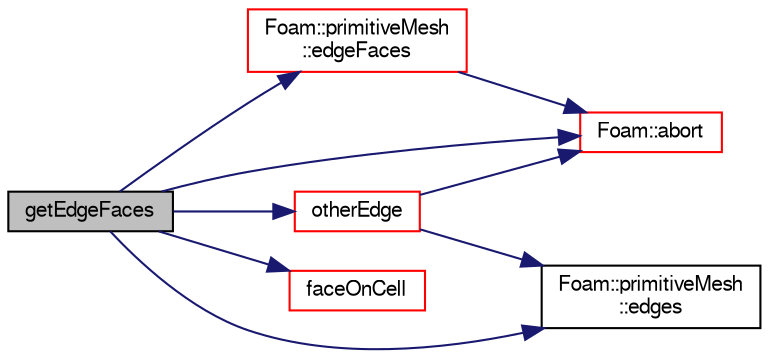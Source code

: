 digraph "getEdgeFaces"
{
  bgcolor="transparent";
  edge [fontname="FreeSans",fontsize="10",labelfontname="FreeSans",labelfontsize="10"];
  node [fontname="FreeSans",fontsize="10",shape=record];
  rankdir="LR";
  Node1385 [label="getEdgeFaces",height=0.2,width=0.4,color="black", fillcolor="grey75", style="filled", fontcolor="black"];
  Node1385 -> Node1386 [color="midnightblue",fontsize="10",style="solid",fontname="FreeSans"];
  Node1386 [label="Foam::abort",height=0.2,width=0.4,color="red",URL="$a21124.html#a447107a607d03e417307c203fa5fb44b"];
  Node1385 -> Node1429 [color="midnightblue",fontsize="10",style="solid",fontname="FreeSans"];
  Node1429 [label="Foam::primitiveMesh\l::edgeFaces",height=0.2,width=0.4,color="red",URL="$a27530.html#ad38ecd2902727a890ebd437731c271c8"];
  Node1429 -> Node1386 [color="midnightblue",fontsize="10",style="solid",fontname="FreeSans"];
  Node1385 -> Node1434 [color="midnightblue",fontsize="10",style="solid",fontname="FreeSans"];
  Node1434 [label="Foam::primitiveMesh\l::edges",height=0.2,width=0.4,color="black",URL="$a27530.html#a21d764179912ddda5c6f95193c289846",tooltip="Return mesh edges. Uses calcEdges. "];
  Node1385 -> Node1452 [color="midnightblue",fontsize="10",style="solid",fontname="FreeSans"];
  Node1452 [label="faceOnCell",height=0.2,width=0.4,color="red",URL="$a21153.html#ae8119e36b45b1e47f91cdcb57222986d",tooltip="Is face used by cell. "];
  Node1385 -> Node1458 [color="midnightblue",fontsize="10",style="solid",fontname="FreeSans"];
  Node1458 [label="otherEdge",height=0.2,width=0.4,color="red",URL="$a21153.html#ae03c08ba46f970c3b70bfdd6fccdf664",tooltip="Return label of other edge (out of candidates edgeLabels) "];
  Node1458 -> Node1434 [color="midnightblue",fontsize="10",style="solid",fontname="FreeSans"];
  Node1458 -> Node1386 [color="midnightblue",fontsize="10",style="solid",fontname="FreeSans"];
}
